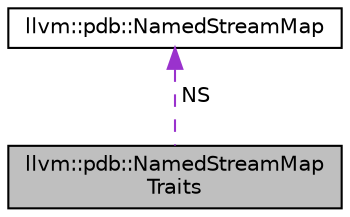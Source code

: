 digraph "llvm::pdb::NamedStreamMapTraits"
{
 // LATEX_PDF_SIZE
  bgcolor="transparent";
  edge [fontname="Helvetica",fontsize="10",labelfontname="Helvetica",labelfontsize="10"];
  node [fontname="Helvetica",fontsize="10",shape="box"];
  Node1 [label="llvm::pdb::NamedStreamMap\lTraits",height=0.2,width=0.4,color="black", fillcolor="grey75", style="filled", fontcolor="black",tooltip=" "];
  Node2 -> Node1 [dir="back",color="darkorchid3",fontsize="10",style="dashed",label=" NS" ,fontname="Helvetica"];
  Node2 [label="llvm::pdb::NamedStreamMap",height=0.2,width=0.4,color="black",URL="$classllvm_1_1pdb_1_1NamedStreamMap.html",tooltip=" "];
}
